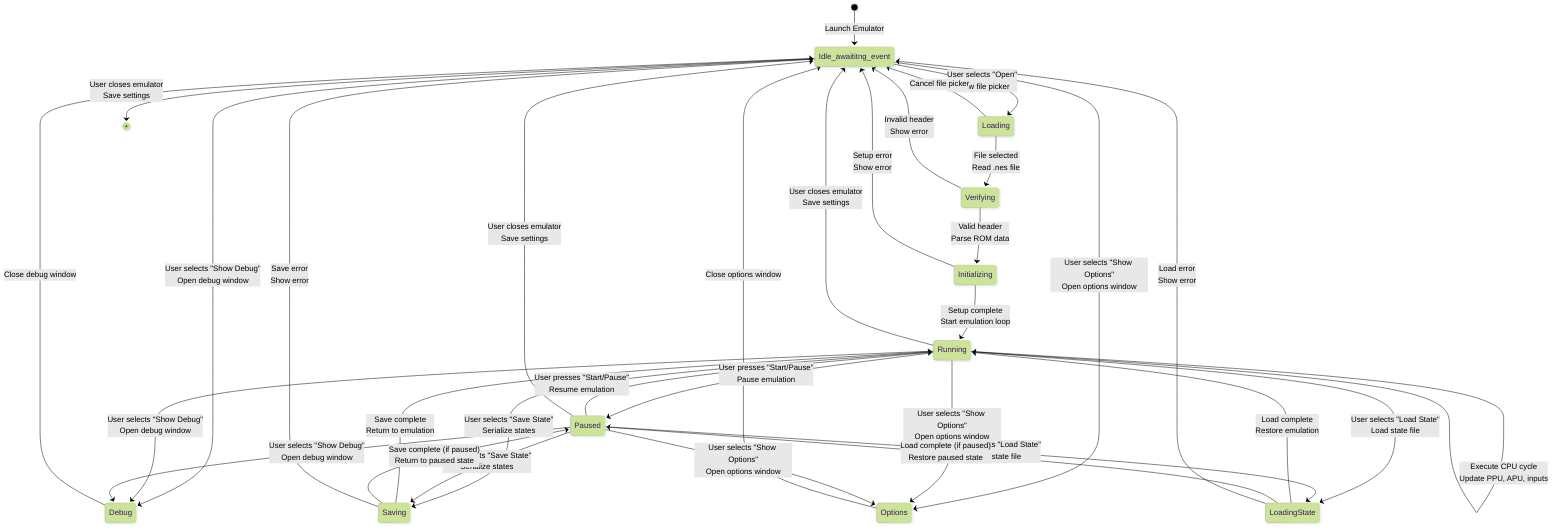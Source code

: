 ---
config:
  theme: forest
  look: neo
---
stateDiagram
  direction TB
  [*] --> Idle_awaititng_event:Launch Emulator
  Idle_awaititng_event --> Loading:User selects "Open"<br>Show file picker
  Idle_awaititng_event --> Debug:User selects "Show Debug"<br>Open debug window
  Idle_awaititng_event --> Options:User selects "Show Options"<br>Open options window
  Idle_awaititng_event --> [*]:User closes emulator<br>Save settings
  Loading --> Idle_awaititng_event:Cancel file picker
  Loading --> Verifying:File selected<br>Read .nes file
  Verifying --> Idle_awaititng_event:Invalid header<br>Show error
  Verifying --> Initializing:Valid header<br>Parse ROM data
  Initializing --> Running:Setup complete<br>Start emulation loop
  Initializing --> Idle_awaititng_event:Setup error<br>Show error
  Running --> Paused:User presses "Start/Pause"<br>Pause emulation
  Running --> Saving:User selects "Save State"<br>Serialize states
  Running --> LoadingState:User selects "Load State"<br>Load state file
  Running --> Debug:User selects "Show Debug"<br>Open debug window
  Running --> Options:User selects "Show Options"<br>Open options window
  Running --> Running:Execute CPU cycle<br>Update PPU, APU, inputs
  Running --> Idle_awaititng_event:User closes emulator<br>Save settings
  Paused --> Running:User presses "Start/Pause"<br>Resume emulation
  Paused --> Saving:User selects "Save State"<br>Serialize states
  Paused --> LoadingState:User selects "Load State"<br>Load state file
  Paused --> Debug:User selects "Show Debug"<br>Open debug window
  Paused --> Options:User selects "Show Options"<br>Open options window
  Paused --> Idle_awaititng_event:User closes emulator<br>Save settings
  Saving --> Running:Save complete<br>Return to emulation
  Saving --> Paused:Save complete (if paused)<br>Return to paused state
  Saving --> Idle_awaititng_event:Save error<br>Show error
  LoadingState --> Running:Load complete<br>Restore emulation
  LoadingState --> Paused:Load complete (if paused)<br>Restore paused state
  LoadingState --> Idle_awaititng_event:Load error<br>Show error
  Debug --> Idle_awaititng_event:Close debug window
  Options --> Idle_awaititng_event:Close options window